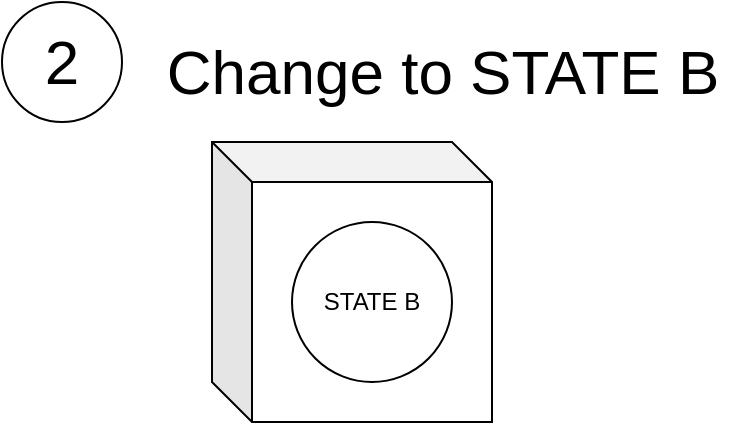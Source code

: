 <mxfile>
    <diagram id="nApY0GXeao1E4CzejnQw" name="Page-1">
        <mxGraphModel dx="419" dy="441" grid="1" gridSize="10" guides="1" tooltips="1" connect="1" arrows="1" fold="1" page="1" pageScale="1" pageWidth="850" pageHeight="1100" math="0" shadow="0">
            <root>
                <mxCell id="0"/>
                <mxCell id="1" parent="0"/>
                <mxCell id="27" value="" style="shape=cube;whiteSpace=wrap;html=1;boundedLbl=1;backgroundOutline=1;darkOpacity=0.05;darkOpacity2=0.1;fillColor=none;" parent="1" vertex="1">
                    <mxGeometry x="425" y="100" width="140" height="140" as="geometry"/>
                </mxCell>
                <mxCell id="29" value="STATE B" style="ellipse;whiteSpace=wrap;html=1;aspect=fixed;fillColor=none;" parent="1" vertex="1">
                    <mxGeometry x="465" y="140" width="80" height="80" as="geometry"/>
                </mxCell>
                <mxCell id="36" value="&lt;font style=&quot;font-size: 31px;&quot;&gt;2&lt;br&gt;&lt;/font&gt;" style="ellipse;whiteSpace=wrap;html=1;aspect=fixed;fillColor=none;" parent="1" vertex="1">
                    <mxGeometry x="320" y="30" width="60" height="60" as="geometry"/>
                </mxCell>
                <mxCell id="37" value="Change to STATE B" style="text;html=1;align=center;verticalAlign=middle;resizable=0;points=[];autosize=1;strokeColor=none;fillColor=none;fontSize=31;" parent="1" vertex="1">
                    <mxGeometry x="390" y="40" width="300" height="50" as="geometry"/>
                </mxCell>
            </root>
        </mxGraphModel>
    </diagram>
</mxfile>